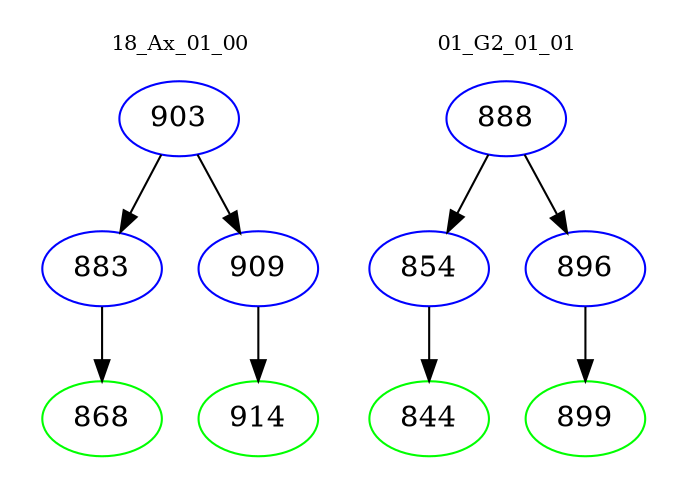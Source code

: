 digraph{
subgraph cluster_0 {
color = white
label = "18_Ax_01_00";
fontsize=10;
T0_903 [label="903", color="blue"]
T0_903 -> T0_883 [color="black"]
T0_883 [label="883", color="blue"]
T0_883 -> T0_868 [color="black"]
T0_868 [label="868", color="green"]
T0_903 -> T0_909 [color="black"]
T0_909 [label="909", color="blue"]
T0_909 -> T0_914 [color="black"]
T0_914 [label="914", color="green"]
}
subgraph cluster_1 {
color = white
label = "01_G2_01_01";
fontsize=10;
T1_888 [label="888", color="blue"]
T1_888 -> T1_854 [color="black"]
T1_854 [label="854", color="blue"]
T1_854 -> T1_844 [color="black"]
T1_844 [label="844", color="green"]
T1_888 -> T1_896 [color="black"]
T1_896 [label="896", color="blue"]
T1_896 -> T1_899 [color="black"]
T1_899 [label="899", color="green"]
}
}
